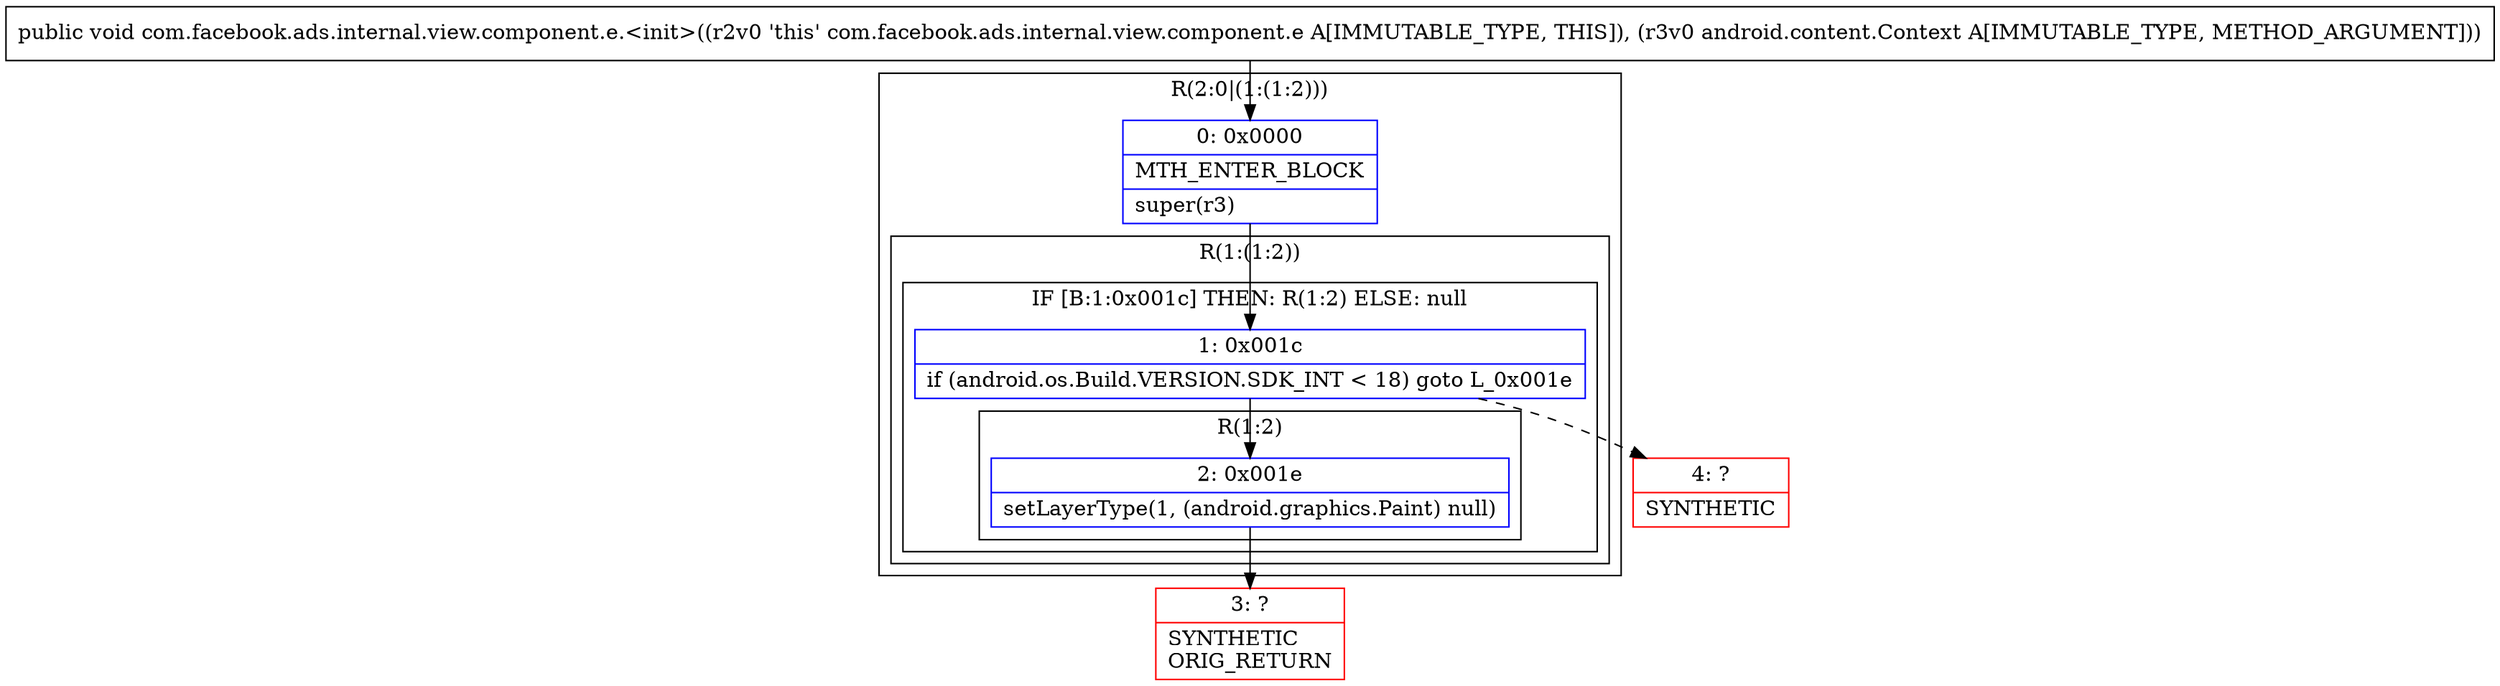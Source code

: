 digraph "CFG forcom.facebook.ads.internal.view.component.e.\<init\>(Landroid\/content\/Context;)V" {
subgraph cluster_Region_1579145608 {
label = "R(2:0|(1:(1:2)))";
node [shape=record,color=blue];
Node_0 [shape=record,label="{0\:\ 0x0000|MTH_ENTER_BLOCK\l|super(r3)\l}"];
subgraph cluster_Region_1540651633 {
label = "R(1:(1:2))";
node [shape=record,color=blue];
subgraph cluster_IfRegion_585180969 {
label = "IF [B:1:0x001c] THEN: R(1:2) ELSE: null";
node [shape=record,color=blue];
Node_1 [shape=record,label="{1\:\ 0x001c|if (android.os.Build.VERSION.SDK_INT \< 18) goto L_0x001e\l}"];
subgraph cluster_Region_944676461 {
label = "R(1:2)";
node [shape=record,color=blue];
Node_2 [shape=record,label="{2\:\ 0x001e|setLayerType(1, (android.graphics.Paint) null)\l}"];
}
}
}
}
Node_3 [shape=record,color=red,label="{3\:\ ?|SYNTHETIC\lORIG_RETURN\l}"];
Node_4 [shape=record,color=red,label="{4\:\ ?|SYNTHETIC\l}"];
MethodNode[shape=record,label="{public void com.facebook.ads.internal.view.component.e.\<init\>((r2v0 'this' com.facebook.ads.internal.view.component.e A[IMMUTABLE_TYPE, THIS]), (r3v0 android.content.Context A[IMMUTABLE_TYPE, METHOD_ARGUMENT])) }"];
MethodNode -> Node_0;
Node_0 -> Node_1;
Node_1 -> Node_2;
Node_1 -> Node_4[style=dashed];
Node_2 -> Node_3;
}

